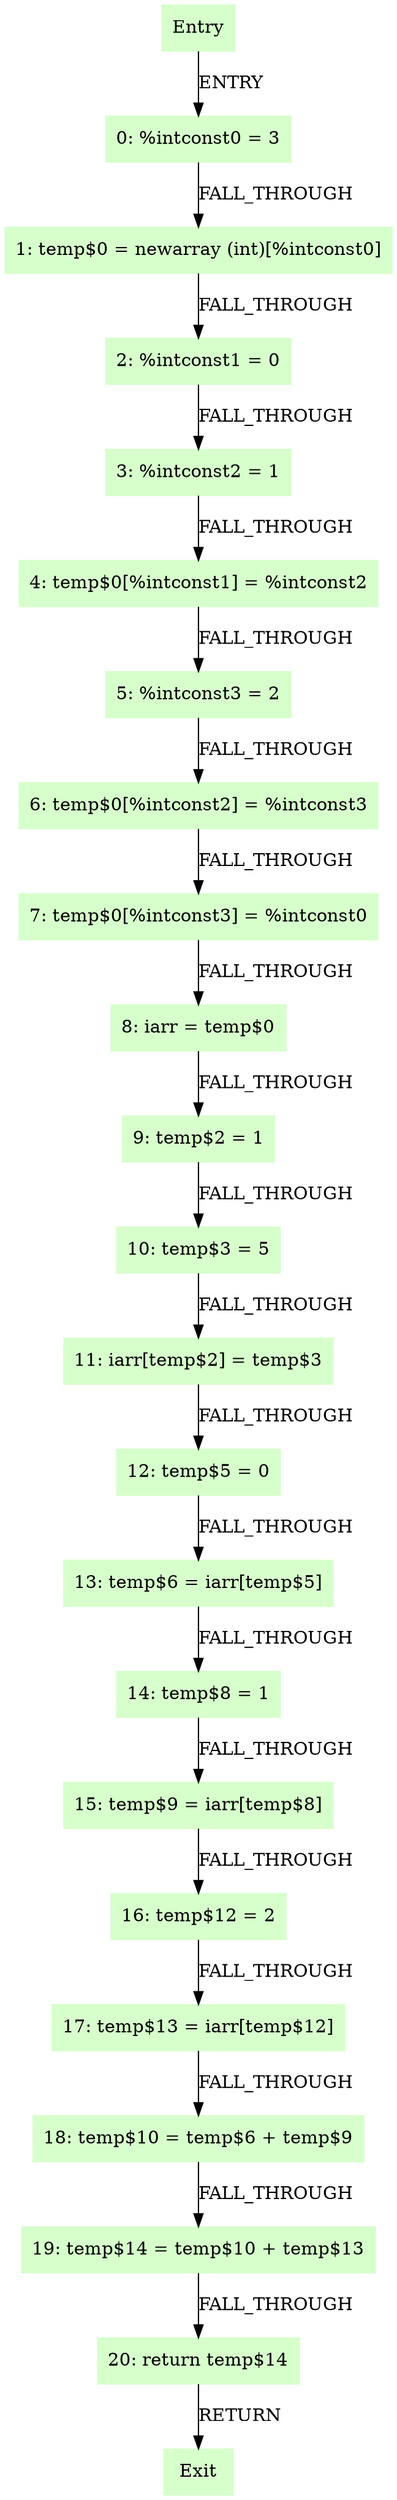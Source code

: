 digraph G {
  node [shape=box,style=filled,color=".3 .2 1.0"];
  "Entry";
  "0: %intconst0 = 3";
  "1: temp$0 = newarray (int)[%intconst0]";
  "2: %intconst1 = 0";
  "3: %intconst2 = 1";
  "4: temp$0[%intconst1] = %intconst2";
  "5: %intconst3 = 2";
  "6: temp$0[%intconst2] = %intconst3";
  "7: temp$0[%intconst3] = %intconst0";
  "8: iarr = temp$0";
  "9: temp$2 = 1";
  "10: temp$3 = 5";
  "11: iarr[temp$2] = temp$3";
  "12: temp$5 = 0";
  "13: temp$6 = iarr[temp$5]";
  "14: temp$8 = 1";
  "15: temp$9 = iarr[temp$8]";
  "16: temp$12 = 2";
  "17: temp$13 = iarr[temp$12]";
  "18: temp$10 = temp$6 + temp$9";
  "19: temp$14 = temp$10 + temp$13";
  "20: return temp$14";
  "Exit";
  "Entry" -> "0: %intconst0 = 3" [label="ENTRY"];
  "0: %intconst0 = 3" -> "1: temp$0 = newarray (int)[%intconst0]" [label="FALL_THROUGH"];
  "1: temp$0 = newarray (int)[%intconst0]" -> "2: %intconst1 = 0" [label="FALL_THROUGH"];
  "2: %intconst1 = 0" -> "3: %intconst2 = 1" [label="FALL_THROUGH"];
  "3: %intconst2 = 1" -> "4: temp$0[%intconst1] = %intconst2" [label="FALL_THROUGH"];
  "4: temp$0[%intconst1] = %intconst2" -> "5: %intconst3 = 2" [label="FALL_THROUGH"];
  "5: %intconst3 = 2" -> "6: temp$0[%intconst2] = %intconst3" [label="FALL_THROUGH"];
  "6: temp$0[%intconst2] = %intconst3" -> "7: temp$0[%intconst3] = %intconst0" [label="FALL_THROUGH"];
  "7: temp$0[%intconst3] = %intconst0" -> "8: iarr = temp$0" [label="FALL_THROUGH"];
  "8: iarr = temp$0" -> "9: temp$2 = 1" [label="FALL_THROUGH"];
  "9: temp$2 = 1" -> "10: temp$3 = 5" [label="FALL_THROUGH"];
  "10: temp$3 = 5" -> "11: iarr[temp$2] = temp$3" [label="FALL_THROUGH"];
  "11: iarr[temp$2] = temp$3" -> "12: temp$5 = 0" [label="FALL_THROUGH"];
  "12: temp$5 = 0" -> "13: temp$6 = iarr[temp$5]" [label="FALL_THROUGH"];
  "13: temp$6 = iarr[temp$5]" -> "14: temp$8 = 1" [label="FALL_THROUGH"];
  "14: temp$8 = 1" -> "15: temp$9 = iarr[temp$8]" [label="FALL_THROUGH"];
  "15: temp$9 = iarr[temp$8]" -> "16: temp$12 = 2" [label="FALL_THROUGH"];
  "16: temp$12 = 2" -> "17: temp$13 = iarr[temp$12]" [label="FALL_THROUGH"];
  "17: temp$13 = iarr[temp$12]" -> "18: temp$10 = temp$6 + temp$9" [label="FALL_THROUGH"];
  "18: temp$10 = temp$6 + temp$9" -> "19: temp$14 = temp$10 + temp$13" [label="FALL_THROUGH"];
  "19: temp$14 = temp$10 + temp$13" -> "20: return temp$14" [label="FALL_THROUGH"];
  "20: return temp$14" -> "Exit" [label="RETURN"];
}
